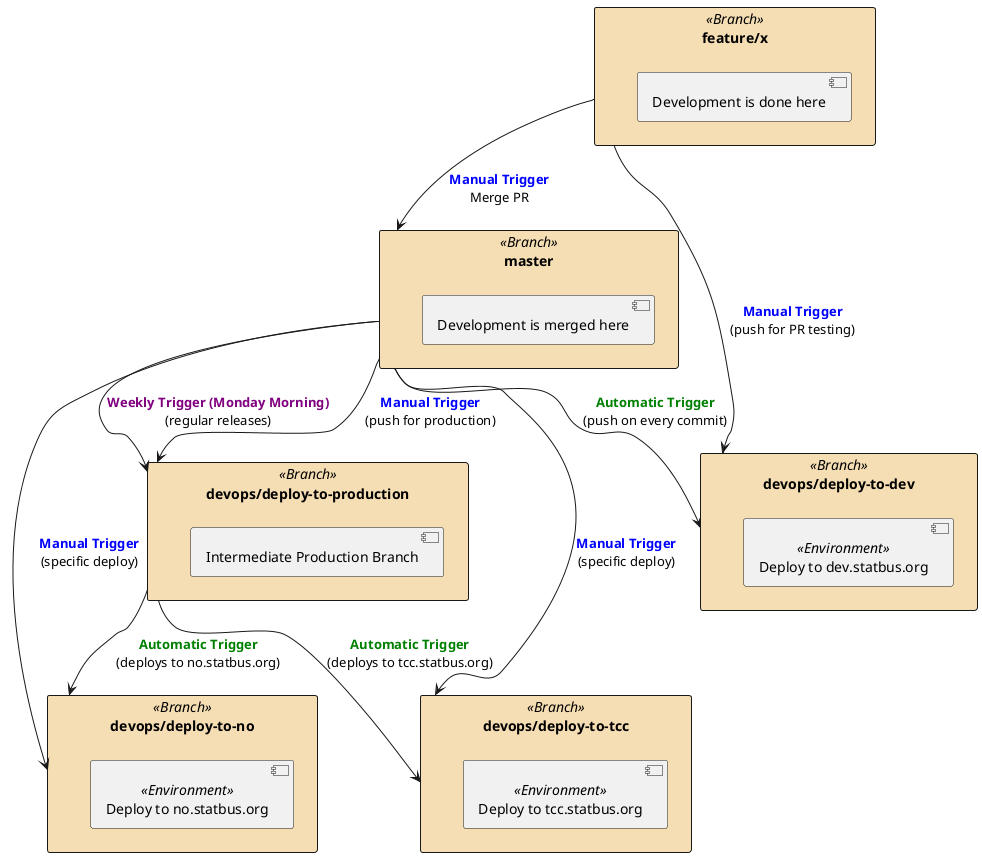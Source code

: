 @startuml
!define MANUAL_TRIGGER <color:blue>**Manual Trigger**</color>
!define AUTOMATIC_TRIGGER <color:green>**Automatic Trigger**</color>
!define WEEKLY_TRIGGER <color:purple>**Weekly Trigger (Monday Morning)**</color>

skinparam rectangle {
    BackgroundColor<<Environment>> LightGreen
    BackgroundColor<<Branch>> Wheat
}

rectangle "feature/x" as feature <<Branch>> {
    [Development is done here]
}

rectangle "master" as master <<Branch>> {
    [Development is merged here]
}

rectangle "devops/deploy-to-dev" as dev <<Branch>> {
    [Deploy to dev.statbus.org] <<Environment>>
}
rectangle "devops/deploy-to-no" as no <<Branch>> {
    [Deploy to no.statbus.org] <<Environment>>
}
rectangle "devops/deploy-to-tcc" as tcc <<Branch>> {
    [Deploy to tcc.statbus.org] <<Environment>>
}
rectangle "devops/deploy-to-production" as prod <<Branch>> {
    [Intermediate Production Branch]
}

feature --> dev : MANUAL_TRIGGER\n(push for PR testing)
feature --> master : MANUAL_TRIGGER\nMerge PR
master --> dev : AUTOMATIC_TRIGGER\n(push on every commit)
master --> prod : MANUAL_TRIGGER\n(push for production)
prod --> no : AUTOMATIC_TRIGGER\n(deploys to no.statbus.org)
prod --> tcc : AUTOMATIC_TRIGGER\n(deploys to tcc.statbus.org)
master --> no : MANUAL_TRIGGER\n(specific deploy)
master --> tcc : MANUAL_TRIGGER\n(specific deploy)
master -right-> prod : WEEKLY_TRIGGER\n(regular releases)

@enduml
